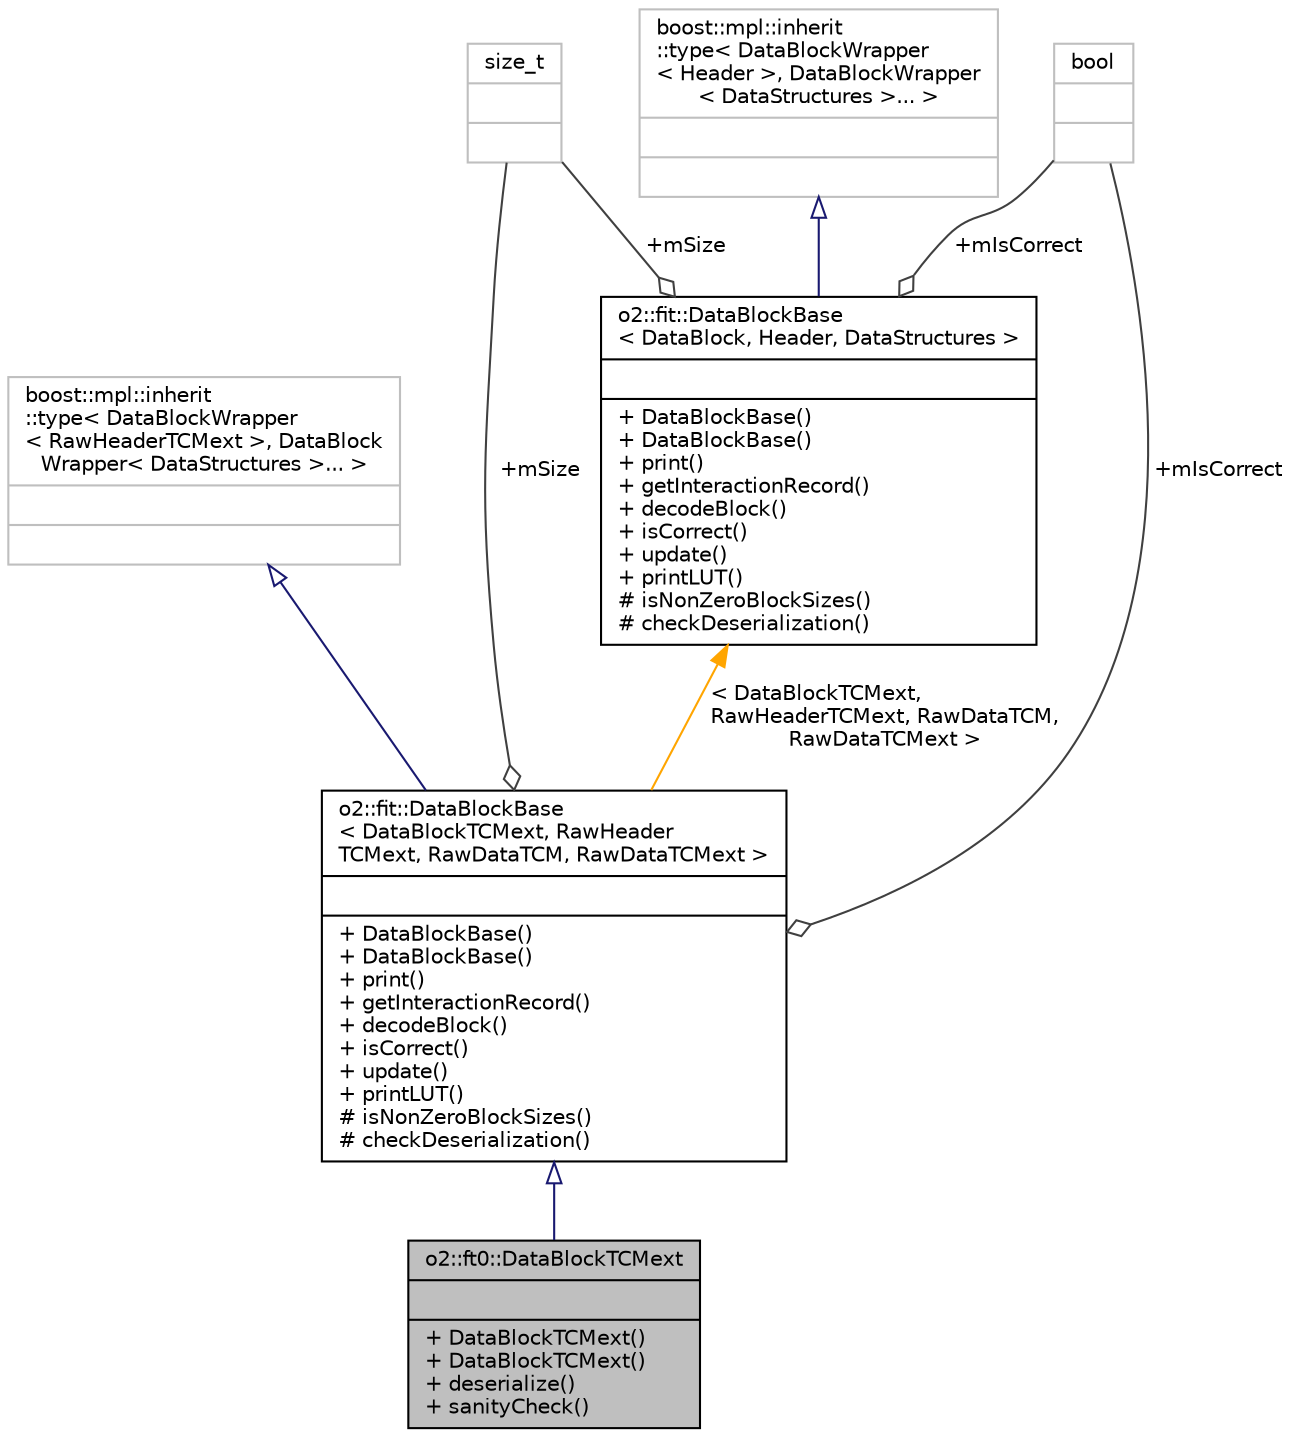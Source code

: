 digraph "o2::ft0::DataBlockTCMext"
{
 // INTERACTIVE_SVG=YES
  bgcolor="transparent";
  edge [fontname="Helvetica",fontsize="10",labelfontname="Helvetica",labelfontsize="10"];
  node [fontname="Helvetica",fontsize="10",shape=record];
  Node5 [label="{o2::ft0::DataBlockTCMext\n||+ DataBlockTCMext()\l+ DataBlockTCMext()\l+ deserialize()\l+ sanityCheck()\l}",height=0.2,width=0.4,color="black", fillcolor="grey75", style="filled", fontcolor="black"];
  Node6 -> Node5 [dir="back",color="midnightblue",fontsize="10",style="solid",arrowtail="onormal",fontname="Helvetica"];
  Node6 [label="{o2::fit::DataBlockBase\l\< DataBlockTCMext, RawHeader\lTCMext, RawDataTCM, RawDataTCMext \>\n||+ DataBlockBase()\l+ DataBlockBase()\l+ print()\l+ getInteractionRecord()\l+ decodeBlock()\l+ isCorrect()\l+ update()\l+ printLUT()\l# isNonZeroBlockSizes()\l# checkDeserialization()\l}",height=0.2,width=0.4,color="black",URL="$d3/dfa/classo2_1_1fit_1_1DataBlockBase.html"];
  Node7 -> Node6 [dir="back",color="midnightblue",fontsize="10",style="solid",arrowtail="onormal",fontname="Helvetica"];
  Node7 [label="{boost::mpl::inherit\l::type\< DataBlockWrapper\l\< RawHeaderTCMext \>, DataBlock\lWrapper\< DataStructures \>... \>\n||}",height=0.2,width=0.4,color="grey75"];
  Node8 -> Node6 [color="grey25",fontsize="10",style="solid",label=" +mSize" ,arrowhead="odiamond",fontname="Helvetica"];
  Node8 [label="{size_t\n||}",height=0.2,width=0.4,color="grey75"];
  Node9 -> Node6 [color="grey25",fontsize="10",style="solid",label=" +mIsCorrect" ,arrowhead="odiamond",fontname="Helvetica"];
  Node9 [label="{bool\n||}",height=0.2,width=0.4,color="grey75"];
  Node10 -> Node6 [dir="back",color="orange",fontsize="10",style="solid",label=" \< DataBlockTCMext,\l RawHeaderTCMext, RawDataTCM,\l RawDataTCMext \>" ,fontname="Helvetica"];
  Node10 [label="{o2::fit::DataBlockBase\l\< DataBlock, Header, DataStructures \>\n||+ DataBlockBase()\l+ DataBlockBase()\l+ print()\l+ getInteractionRecord()\l+ decodeBlock()\l+ isCorrect()\l+ update()\l+ printLUT()\l# isNonZeroBlockSizes()\l# checkDeserialization()\l}",height=0.2,width=0.4,color="black",URL="$d3/dfa/classo2_1_1fit_1_1DataBlockBase.html"];
  Node11 -> Node10 [dir="back",color="midnightblue",fontsize="10",style="solid",arrowtail="onormal",fontname="Helvetica"];
  Node11 [label="{boost::mpl::inherit\l::type\< DataBlockWrapper\l\< Header \>, DataBlockWrapper\l\< DataStructures \>... \>\n||}",height=0.2,width=0.4,color="grey75"];
  Node8 -> Node10 [color="grey25",fontsize="10",style="solid",label=" +mSize" ,arrowhead="odiamond",fontname="Helvetica"];
  Node9 -> Node10 [color="grey25",fontsize="10",style="solid",label=" +mIsCorrect" ,arrowhead="odiamond",fontname="Helvetica"];
}
